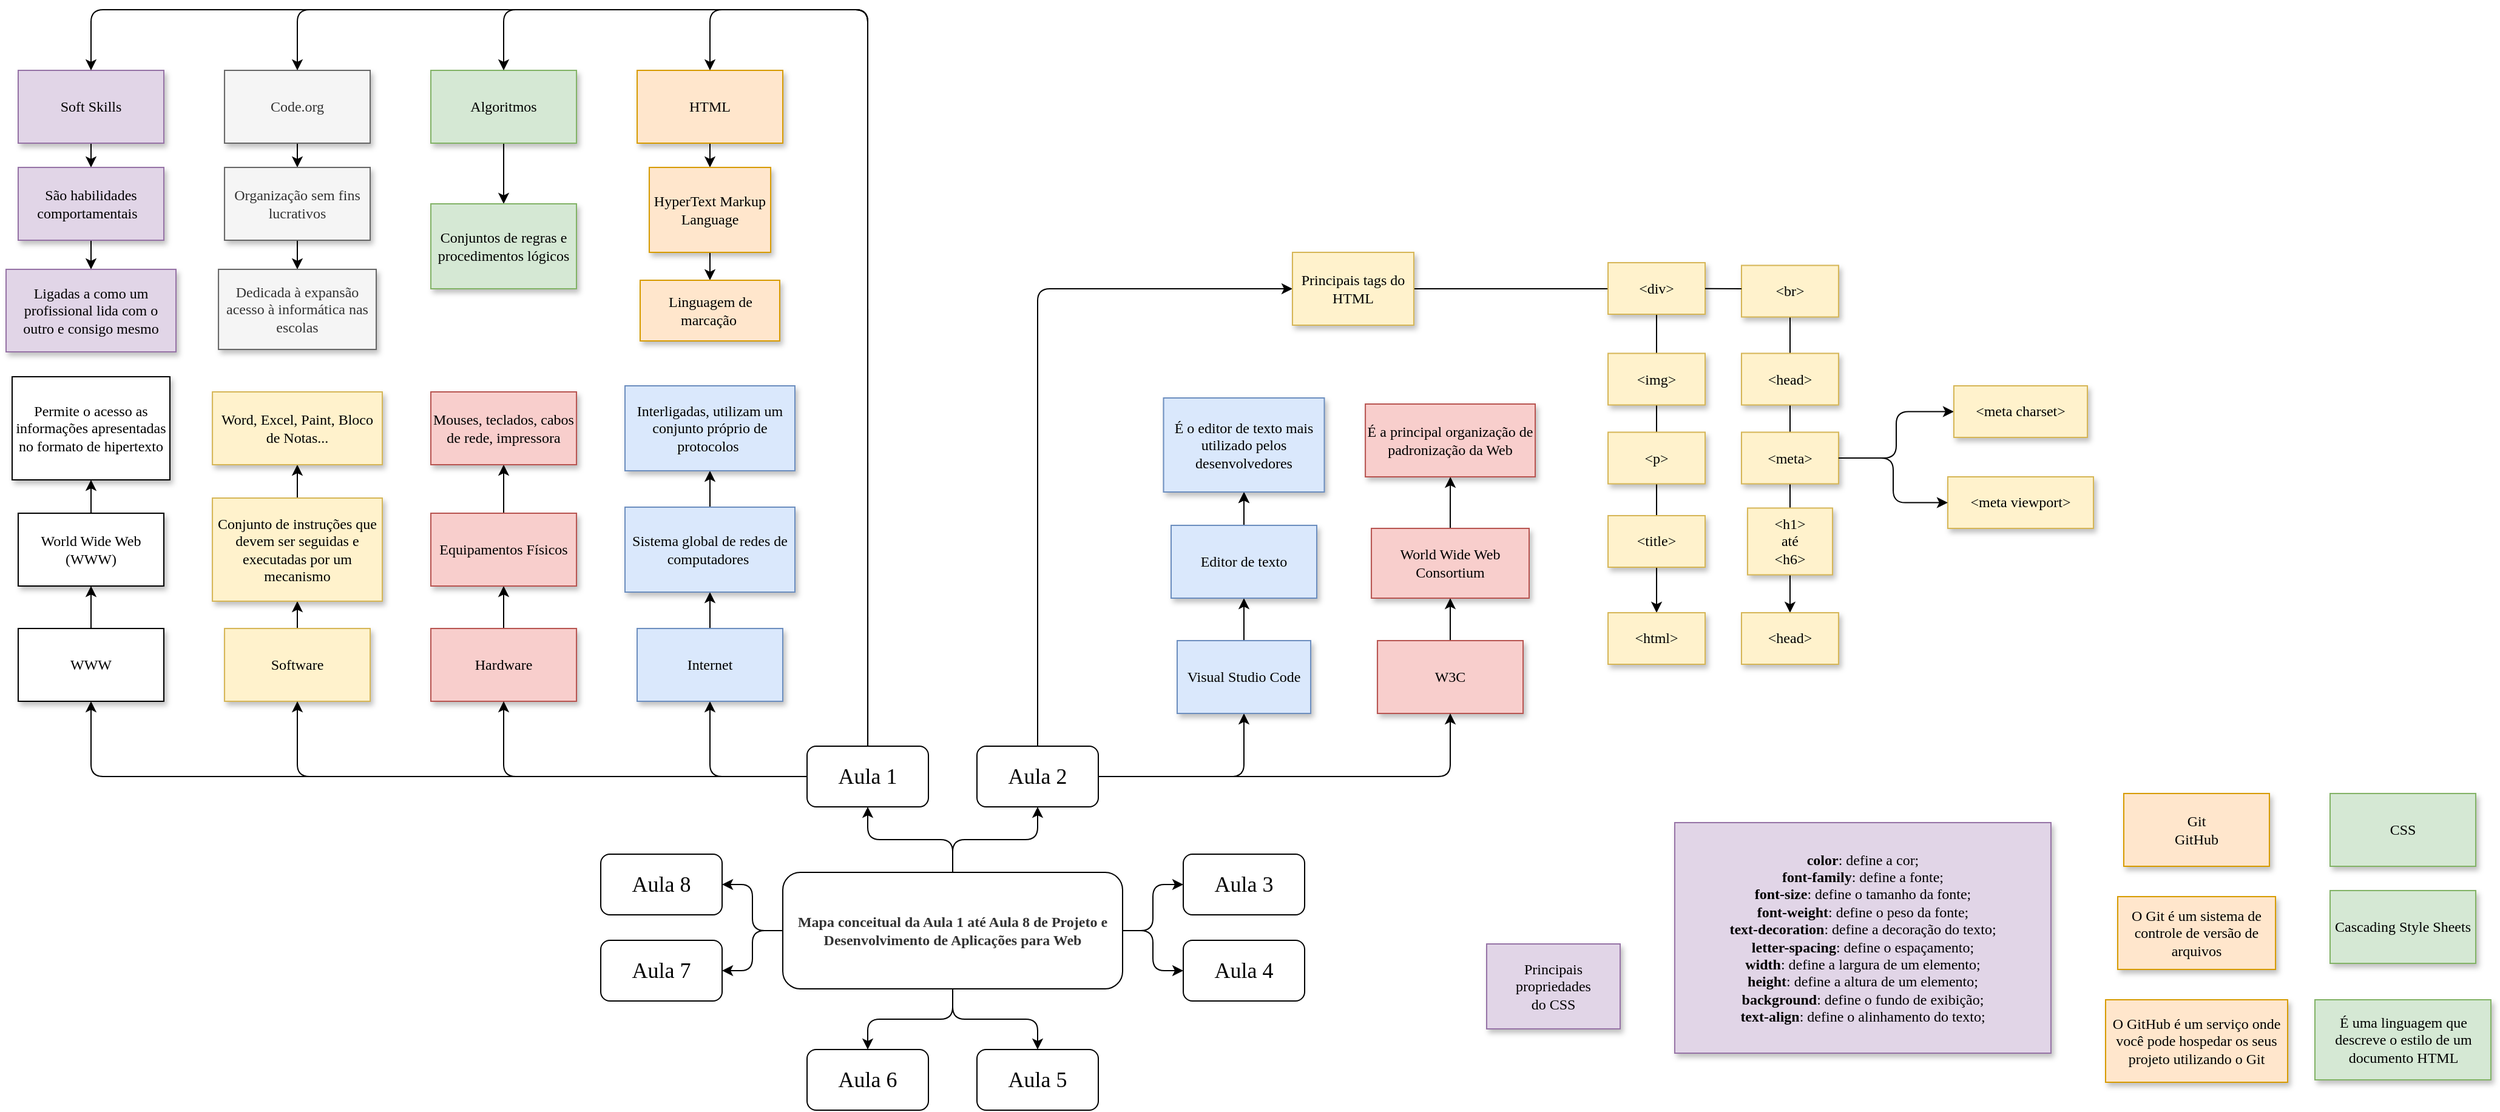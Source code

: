 <mxfile version="17.5.0" type="github">
  <diagram id="QyEJgXoEOEQSnqgT4BB6" name="Page-1">
    <mxGraphModel dx="1778" dy="921" grid="1" gridSize="10" guides="1" tooltips="1" connect="1" arrows="1" fold="1" page="1" pageScale="1" pageWidth="3300" pageHeight="2339" math="0" shadow="0">
      <root>
        <mxCell id="0" />
        <mxCell id="1" parent="0" />
        <mxCell id="_syeEbmytFuCdj93ZX4R-112" value="" style="edgeStyle=orthogonalEdgeStyle;rounded=1;orthogonalLoop=1;jettySize=auto;html=1;fontFamily=Verdana;fontSize=12;entryX=0.5;entryY=0;entryDx=0;entryDy=0;exitX=1;exitY=0.5;exitDx=0;exitDy=0;startArrow=none;" edge="1" parent="1" source="_syeEbmytFuCdj93ZX4R-101" target="_syeEbmytFuCdj93ZX4R-87">
          <mxGeometry relative="1" as="geometry">
            <mxPoint x="2169.98" y="730" as="sourcePoint" />
            <mxPoint x="2370.025" y="982" as="targetPoint" />
            <Array as="points">
              <mxPoint x="2470" y="722" />
            </Array>
          </mxGeometry>
        </mxCell>
        <mxCell id="gb70pEuvpdJBa86swqlE-16" value="" style="edgeStyle=orthogonalEdgeStyle;rounded=1;orthogonalLoop=1;jettySize=auto;html=1;fontFamily=Verdana;fontSize=12;" parent="1" source="gb70pEuvpdJBa86swqlE-2" target="gb70pEuvpdJBa86swqlE-9" edge="1">
          <mxGeometry relative="1" as="geometry" />
        </mxCell>
        <mxCell id="gb70pEuvpdJBa86swqlE-17" value="" style="edgeStyle=orthogonalEdgeStyle;rounded=1;orthogonalLoop=1;jettySize=auto;html=1;fontFamily=Verdana;fontSize=12;" parent="1" source="gb70pEuvpdJBa86swqlE-2" target="gb70pEuvpdJBa86swqlE-13" edge="1">
          <mxGeometry relative="1" as="geometry" />
        </mxCell>
        <mxCell id="gb70pEuvpdJBa86swqlE-18" value="" style="edgeStyle=orthogonalEdgeStyle;rounded=1;orthogonalLoop=1;jettySize=auto;html=1;fontFamily=Verdana;fontSize=12;" parent="1" source="gb70pEuvpdJBa86swqlE-2" target="gb70pEuvpdJBa86swqlE-11" edge="1">
          <mxGeometry relative="1" as="geometry" />
        </mxCell>
        <mxCell id="gb70pEuvpdJBa86swqlE-19" value="" style="edgeStyle=orthogonalEdgeStyle;rounded=1;orthogonalLoop=1;jettySize=auto;html=1;fontFamily=Verdana;fontSize=12;" parent="1" source="gb70pEuvpdJBa86swqlE-2" target="gb70pEuvpdJBa86swqlE-15" edge="1">
          <mxGeometry relative="1" as="geometry" />
        </mxCell>
        <mxCell id="gb70pEuvpdJBa86swqlE-2" value="&lt;span style=&quot;color: rgb(51 , 51 , 51)&quot;&gt;Mapa conceitual da Aula 1 até Aula 8 de Projeto e Desenvolvimento de Aplicações para Web&lt;/span&gt;" style="rounded=1;whiteSpace=wrap;html=1;fontStyle=1;fontFamily=Verdana;" parent="1" vertex="1">
          <mxGeometry x="1640.02" y="1201" width="280" height="96" as="geometry" />
        </mxCell>
        <mxCell id="gb70pEuvpdJBa86swqlE-26" value="" style="edgeStyle=orthogonalEdgeStyle;rounded=1;orthogonalLoop=1;jettySize=auto;html=1;fontFamily=Verdana;fontSize=12;" parent="1" source="gb70pEuvpdJBa86swqlE-6" target="gb70pEuvpdJBa86swqlE-25" edge="1">
          <mxGeometry relative="1" as="geometry" />
        </mxCell>
        <mxCell id="gb70pEuvpdJBa86swqlE-6" value="&lt;font style=&quot;font-size: 18px&quot;&gt;Aula 1&lt;/font&gt;" style="rounded=1;whiteSpace=wrap;html=1;fontFamily=Verdana;" parent="1" vertex="1">
          <mxGeometry x="1660.02" y="1097" width="100" height="50" as="geometry" />
        </mxCell>
        <mxCell id="_syeEbmytFuCdj93ZX4R-76" value="" style="edgeStyle=orthogonalEdgeStyle;rounded=1;orthogonalLoop=1;jettySize=auto;html=1;fontFamily=Verdana;fontSize=12;entryX=0.5;entryY=1;entryDx=0;entryDy=0;" edge="1" parent="1" source="gb70pEuvpdJBa86swqlE-9" target="_syeEbmytFuCdj93ZX4R-41">
          <mxGeometry relative="1" as="geometry">
            <mxPoint x="1980.02" y="1122" as="targetPoint" />
          </mxGeometry>
        </mxCell>
        <mxCell id="_syeEbmytFuCdj93ZX4R-115" style="edgeStyle=orthogonalEdgeStyle;rounded=1;orthogonalLoop=1;jettySize=auto;html=1;entryX=0;entryY=0.5;entryDx=0;entryDy=0;fontFamily=Verdana;fontSize=12;" edge="1" parent="1" source="gb70pEuvpdJBa86swqlE-9" target="_syeEbmytFuCdj93ZX4R-35">
          <mxGeometry relative="1" as="geometry">
            <Array as="points">
              <mxPoint x="1850" y="720" />
            </Array>
          </mxGeometry>
        </mxCell>
        <mxCell id="gb70pEuvpdJBa86swqlE-9" value="&lt;font style=&quot;font-size: 18px&quot;&gt;Aula 2&lt;br&gt;&lt;/font&gt;" style="rounded=1;whiteSpace=wrap;html=1;fontFamily=Verdana;" parent="1" vertex="1">
          <mxGeometry x="1800.02" y="1097" width="100" height="50" as="geometry" />
        </mxCell>
        <mxCell id="gb70pEuvpdJBa86swqlE-10" value="&lt;font style=&quot;font-size: 18px&quot;&gt;Aula 6&lt;/font&gt;" style="rounded=1;whiteSpace=wrap;html=1;fontFamily=Verdana;" parent="1" vertex="1">
          <mxGeometry x="1660.02" y="1347" width="100" height="50" as="geometry" />
        </mxCell>
        <mxCell id="gb70pEuvpdJBa86swqlE-11" value="&lt;font style=&quot;font-size: 18px&quot;&gt;Aula 5&lt;br&gt;&lt;/font&gt;" style="rounded=1;whiteSpace=wrap;html=1;fontFamily=Verdana;" parent="1" vertex="1">
          <mxGeometry x="1800.02" y="1347" width="100" height="50" as="geometry" />
        </mxCell>
        <mxCell id="gb70pEuvpdJBa86swqlE-12" value="&lt;font style=&quot;font-size: 18px&quot;&gt;Aula 3&lt;/font&gt;" style="rounded=1;whiteSpace=wrap;html=1;fontFamily=Verdana;" parent="1" vertex="1">
          <mxGeometry x="1970.02" y="1186" width="100" height="50" as="geometry" />
        </mxCell>
        <mxCell id="gb70pEuvpdJBa86swqlE-13" value="&lt;font style=&quot;font-size: 18px&quot;&gt;Aula 4&lt;br&gt;&lt;/font&gt;" style="rounded=1;whiteSpace=wrap;html=1;fontFamily=Verdana;" parent="1" vertex="1">
          <mxGeometry x="1970.02" y="1257" width="100" height="50" as="geometry" />
        </mxCell>
        <mxCell id="gb70pEuvpdJBa86swqlE-14" value="&lt;font style=&quot;font-size: 18px&quot;&gt;Aula 8&lt;/font&gt;" style="rounded=1;whiteSpace=wrap;html=1;fontFamily=Verdana;" parent="1" vertex="1">
          <mxGeometry x="1490.02" y="1186" width="100" height="50" as="geometry" />
        </mxCell>
        <mxCell id="gb70pEuvpdJBa86swqlE-15" value="&lt;font style=&quot;font-size: 18px&quot;&gt;Aula 7&lt;/font&gt;" style="rounded=1;whiteSpace=wrap;html=1;fontFamily=Verdana;" parent="1" vertex="1">
          <mxGeometry x="1490.02" y="1257" width="100" height="50" as="geometry" />
        </mxCell>
        <mxCell id="gb70pEuvpdJBa86swqlE-20" value="" style="edgeStyle=orthogonalEdgeStyle;rounded=1;orthogonalLoop=1;jettySize=auto;html=1;fontFamily=Verdana;fontSize=12;entryX=1;entryY=0.5;entryDx=0;entryDy=0;exitX=0;exitY=0.5;exitDx=0;exitDy=0;" parent="1" source="gb70pEuvpdJBa86swqlE-2" target="gb70pEuvpdJBa86swqlE-14" edge="1">
          <mxGeometry relative="1" as="geometry">
            <mxPoint x="1650.02" y="1259.043" as="sourcePoint" />
            <mxPoint x="1600.02" y="1292" as="targetPoint" />
          </mxGeometry>
        </mxCell>
        <mxCell id="gb70pEuvpdJBa86swqlE-21" value="" style="edgeStyle=orthogonalEdgeStyle;rounded=1;orthogonalLoop=1;jettySize=auto;html=1;fontFamily=Verdana;fontSize=12;entryX=0.5;entryY=1;entryDx=0;entryDy=0;exitX=0.5;exitY=0;exitDx=0;exitDy=0;" parent="1" source="gb70pEuvpdJBa86swqlE-2" target="gb70pEuvpdJBa86swqlE-6" edge="1">
          <mxGeometry relative="1" as="geometry">
            <mxPoint x="1790.02" y="1211" as="sourcePoint" />
            <mxPoint x="1860.02" y="1157" as="targetPoint" />
          </mxGeometry>
        </mxCell>
        <mxCell id="gb70pEuvpdJBa86swqlE-22" value="" style="edgeStyle=orthogonalEdgeStyle;rounded=1;orthogonalLoop=1;jettySize=auto;html=1;fontFamily=Verdana;fontSize=12;entryX=0;entryY=0.5;entryDx=0;entryDy=0;exitX=1;exitY=0.5;exitDx=0;exitDy=0;" parent="1" source="gb70pEuvpdJBa86swqlE-2" target="gb70pEuvpdJBa86swqlE-12" edge="1">
          <mxGeometry relative="1" as="geometry">
            <mxPoint x="1930.02" y="1259" as="sourcePoint" />
            <mxPoint x="1980.02" y="1292.03" as="targetPoint" />
          </mxGeometry>
        </mxCell>
        <mxCell id="gb70pEuvpdJBa86swqlE-23" value="" style="edgeStyle=orthogonalEdgeStyle;rounded=1;orthogonalLoop=1;jettySize=auto;html=1;fontFamily=Verdana;fontSize=12;entryX=0.5;entryY=0;entryDx=0;entryDy=0;exitX=0.5;exitY=1;exitDx=0;exitDy=0;" parent="1" source="gb70pEuvpdJBa86swqlE-2" target="gb70pEuvpdJBa86swqlE-10" edge="1">
          <mxGeometry relative="1" as="geometry">
            <mxPoint x="1790.02" y="1307.0" as="sourcePoint" />
            <mxPoint x="1860.02" y="1357" as="targetPoint" />
          </mxGeometry>
        </mxCell>
        <mxCell id="gb70pEuvpdJBa86swqlE-30" value="" style="edgeStyle=orthogonalEdgeStyle;rounded=1;orthogonalLoop=1;jettySize=auto;html=1;fontFamily=Verdana;fontSize=12;" parent="1" source="gb70pEuvpdJBa86swqlE-25" target="gb70pEuvpdJBa86swqlE-29" edge="1">
          <mxGeometry relative="1" as="geometry" />
        </mxCell>
        <mxCell id="gb70pEuvpdJBa86swqlE-25" value="Internet" style="whiteSpace=wrap;html=1;fontFamily=Verdana;rounded=0;fillColor=#dae8fc;strokeColor=#6c8ebf;glass=0;sketch=0;shadow=1;" parent="1" vertex="1">
          <mxGeometry x="1520" y="1000" width="120" height="60" as="geometry" />
        </mxCell>
        <mxCell id="gb70pEuvpdJBa86swqlE-33" value="" style="edgeStyle=orthogonalEdgeStyle;rounded=1;orthogonalLoop=1;jettySize=auto;html=1;fontFamily=Verdana;fontSize=12;" parent="1" source="gb70pEuvpdJBa86swqlE-29" target="gb70pEuvpdJBa86swqlE-32" edge="1">
          <mxGeometry relative="1" as="geometry" />
        </mxCell>
        <mxCell id="gb70pEuvpdJBa86swqlE-29" value="Sistema global de redes de computadores&amp;nbsp;" style="whiteSpace=wrap;html=1;fontFamily=Verdana;rounded=0;fillColor=#dae8fc;strokeColor=#6c8ebf;glass=0;sketch=0;shadow=1;" parent="1" vertex="1">
          <mxGeometry x="1510" y="900" width="140" height="70" as="geometry" />
        </mxCell>
        <mxCell id="gb70pEuvpdJBa86swqlE-32" value="Interligadas, utilizam um conjunto próprio de protocolos&amp;nbsp;" style="whiteSpace=wrap;html=1;fontFamily=Verdana;rounded=0;fillColor=#dae8fc;strokeColor=#6c8ebf;glass=0;sketch=0;shadow=1;" parent="1" vertex="1">
          <mxGeometry x="1510" y="800" width="140" height="70" as="geometry" />
        </mxCell>
        <mxCell id="_syeEbmytFuCdj93ZX4R-2" value="" style="edgeStyle=orthogonalEdgeStyle;rounded=1;orthogonalLoop=1;jettySize=auto;html=1;fontFamily=Verdana;fontSize=12;" edge="1" parent="1" source="gb70pEuvpdJBa86swqlE-35" target="_syeEbmytFuCdj93ZX4R-1">
          <mxGeometry relative="1" as="geometry" />
        </mxCell>
        <mxCell id="gb70pEuvpdJBa86swqlE-35" value="Hardware" style="whiteSpace=wrap;html=1;fontFamily=Verdana;rounded=0;fillColor=#f8cecc;strokeColor=#b85450;glass=0;sketch=0;shadow=1;" parent="1" vertex="1">
          <mxGeometry x="1350.02" y="1000" width="120" height="60" as="geometry" />
        </mxCell>
        <mxCell id="gb70pEuvpdJBa86swqlE-40" value="" style="edgeStyle=orthogonalEdgeStyle;rounded=1;orthogonalLoop=1;jettySize=auto;html=1;fontFamily=Verdana;fontSize=12;exitX=0;exitY=0.5;exitDx=0;exitDy=0;entryX=0.5;entryY=1;entryDx=0;entryDy=0;" parent="1" source="gb70pEuvpdJBa86swqlE-6" target="gb70pEuvpdJBa86swqlE-35" edge="1">
          <mxGeometry relative="1" as="geometry">
            <mxPoint x="1670.02" y="1132" as="sourcePoint" />
            <mxPoint x="1589.977" y="1042" as="targetPoint" />
          </mxGeometry>
        </mxCell>
        <mxCell id="_syeEbmytFuCdj93ZX4R-6" value="" style="edgeStyle=orthogonalEdgeStyle;rounded=1;orthogonalLoop=1;jettySize=auto;html=1;fontFamily=Verdana;fontSize=12;" edge="1" parent="1" source="gb70pEuvpdJBa86swqlE-42" target="_syeEbmytFuCdj93ZX4R-5">
          <mxGeometry relative="1" as="geometry" />
        </mxCell>
        <mxCell id="gb70pEuvpdJBa86swqlE-42" value="Software" style="whiteSpace=wrap;html=1;fontFamily=Verdana;rounded=0;fillColor=#fff2cc;strokeColor=#d6b656;glass=0;sketch=0;shadow=1;" parent="1" vertex="1">
          <mxGeometry x="1180.02" y="1000" width="120" height="60" as="geometry" />
        </mxCell>
        <mxCell id="gb70pEuvpdJBa86swqlE-46" value="" style="edgeStyle=orthogonalEdgeStyle;rounded=1;orthogonalLoop=1;jettySize=auto;html=1;fontFamily=Verdana;fontSize=12;exitX=0;exitY=0.5;exitDx=0;exitDy=0;entryX=0.5;entryY=1;entryDx=0;entryDy=0;" parent="1" source="gb70pEuvpdJBa86swqlE-6" target="gb70pEuvpdJBa86swqlE-42" edge="1">
          <mxGeometry relative="1" as="geometry">
            <mxPoint x="1670.02" y="1132" as="sourcePoint" />
            <mxPoint x="1420.02" y="1042" as="targetPoint" />
            <Array as="points">
              <mxPoint x="1240.02" y="1122" />
            </Array>
          </mxGeometry>
        </mxCell>
        <mxCell id="_syeEbmytFuCdj93ZX4R-10" value="" style="edgeStyle=orthogonalEdgeStyle;rounded=1;orthogonalLoop=1;jettySize=auto;html=1;fontFamily=Verdana;fontSize=12;" edge="1" parent="1" source="gb70pEuvpdJBa86swqlE-48" target="_syeEbmytFuCdj93ZX4R-9">
          <mxGeometry relative="1" as="geometry" />
        </mxCell>
        <mxCell id="gb70pEuvpdJBa86swqlE-48" value="WWW" style="whiteSpace=wrap;html=1;fontFamily=Verdana;rounded=0;glass=0;sketch=0;shadow=1;" parent="1" vertex="1">
          <mxGeometry x="1010" y="1000" width="120" height="60" as="geometry" />
        </mxCell>
        <mxCell id="gb70pEuvpdJBa86swqlE-52" value="" style="edgeStyle=orthogonalEdgeStyle;rounded=1;orthogonalLoop=1;jettySize=auto;html=1;fontFamily=Verdana;fontSize=12;exitX=0;exitY=0.5;exitDx=0;exitDy=0;entryX=0.5;entryY=1;entryDx=0;entryDy=0;" parent="1" edge="1" target="gb70pEuvpdJBa86swqlE-48">
          <mxGeometry relative="1" as="geometry">
            <mxPoint x="1480.02" y="1122" as="sourcePoint" />
            <mxPoint x="1060" y="1060" as="targetPoint" />
            <Array as="points">
              <mxPoint x="1070" y="1122" />
            </Array>
          </mxGeometry>
        </mxCell>
        <mxCell id="_syeEbmytFuCdj93ZX4R-21" value="" style="edgeStyle=orthogonalEdgeStyle;rounded=1;orthogonalLoop=1;jettySize=auto;html=1;fontFamily=Verdana;fontSize=12;" edge="1" parent="1" source="gb70pEuvpdJBa86swqlE-53" target="_syeEbmytFuCdj93ZX4R-20">
          <mxGeometry relative="1" as="geometry" />
        </mxCell>
        <mxCell id="gb70pEuvpdJBa86swqlE-53" value="HTML" style="whiteSpace=wrap;html=1;fontFamily=Verdana;rounded=0;fillColor=#ffe6cc;strokeColor=#d79b00;glass=0;sketch=0;shadow=1;" parent="1" vertex="1">
          <mxGeometry x="1520.02" y="540" width="120" height="60" as="geometry" />
        </mxCell>
        <mxCell id="_syeEbmytFuCdj93ZX4R-19" value="" style="edgeStyle=orthogonalEdgeStyle;rounded=1;orthogonalLoop=1;jettySize=auto;html=1;fontFamily=Verdana;fontSize=12;" edge="1" parent="1" source="gb70pEuvpdJBa86swqlE-54" target="_syeEbmytFuCdj93ZX4R-18">
          <mxGeometry relative="1" as="geometry" />
        </mxCell>
        <mxCell id="gb70pEuvpdJBa86swqlE-54" value="Algoritmos" style="whiteSpace=wrap;html=1;fontFamily=Verdana;rounded=0;fillColor=#d5e8d4;strokeColor=#82b366;glass=0;sketch=0;shadow=1;" parent="1" vertex="1">
          <mxGeometry x="1350.02" y="540" width="120" height="60" as="geometry" />
        </mxCell>
        <mxCell id="gb70pEuvpdJBa86swqlE-56" value="" style="edgeStyle=orthogonalEdgeStyle;rounded=1;orthogonalLoop=1;jettySize=auto;html=1;fontFamily=Verdana;fontSize=12;entryX=0.5;entryY=0;entryDx=0;entryDy=0;exitX=0.5;exitY=0;exitDx=0;exitDy=0;" parent="1" source="gb70pEuvpdJBa86swqlE-6" target="gb70pEuvpdJBa86swqlE-53" edge="1">
          <mxGeometry relative="1" as="geometry">
            <mxPoint x="1713.02" y="1090" as="sourcePoint" />
            <mxPoint x="1590.02" y="1042" as="targetPoint" />
            <Array as="points">
              <mxPoint x="1710" y="490" />
              <mxPoint x="1580" y="490" />
            </Array>
          </mxGeometry>
        </mxCell>
        <mxCell id="gb70pEuvpdJBa86swqlE-1805" value="" style="edgeStyle=orthogonalEdgeStyle;rounded=1;orthogonalLoop=1;jettySize=auto;html=1;fontFamily=Verdana;fontSize=12;entryX=0.5;entryY=0;entryDx=0;entryDy=0;exitX=0.5;exitY=0;exitDx=0;exitDy=0;" parent="1" source="gb70pEuvpdJBa86swqlE-6" target="gb70pEuvpdJBa86swqlE-54" edge="1">
          <mxGeometry relative="1" as="geometry">
            <mxPoint x="1720.02" y="1107" as="sourcePoint" />
            <mxPoint x="1590.02" y="550" as="targetPoint" />
            <Array as="points">
              <mxPoint x="1710" y="490" />
              <mxPoint x="1410" y="490" />
            </Array>
          </mxGeometry>
        </mxCell>
        <mxCell id="_syeEbmytFuCdj93ZX4R-14" value="" style="edgeStyle=orthogonalEdgeStyle;rounded=1;orthogonalLoop=1;jettySize=auto;html=1;fontFamily=Verdana;fontSize=12;" edge="1" parent="1" source="gb70pEuvpdJBa86swqlE-1811" target="_syeEbmytFuCdj93ZX4R-13">
          <mxGeometry relative="1" as="geometry" />
        </mxCell>
        <mxCell id="gb70pEuvpdJBa86swqlE-1811" value="Code.org" style="whiteSpace=wrap;html=1;fontFamily=Verdana;rounded=0;fillColor=#f5f5f5;fontColor=#333333;strokeColor=#666666;glass=0;sketch=0;shadow=1;" parent="1" vertex="1">
          <mxGeometry x="1180.02" y="540" width="120" height="60" as="geometry" />
        </mxCell>
        <mxCell id="gb70pEuvpdJBa86swqlE-1818" value="" style="edgeStyle=orthogonalEdgeStyle;rounded=1;orthogonalLoop=1;jettySize=auto;html=1;fontFamily=Verdana;fontSize=12;" parent="1" source="gb70pEuvpdJBa86swqlE-1812" target="gb70pEuvpdJBa86swqlE-1817" edge="1">
          <mxGeometry relative="1" as="geometry" />
        </mxCell>
        <mxCell id="gb70pEuvpdJBa86swqlE-1812" value="Soft Skills" style="whiteSpace=wrap;html=1;fontFamily=Verdana;rounded=0;fillColor=#e1d5e7;strokeColor=#9673a6;glass=0;sketch=0;shadow=1;" parent="1" vertex="1">
          <mxGeometry x="1010" y="540" width="120" height="60" as="geometry" />
        </mxCell>
        <mxCell id="gb70pEuvpdJBa86swqlE-1815" value="" style="edgeStyle=orthogonalEdgeStyle;rounded=1;orthogonalLoop=1;jettySize=auto;html=1;fontFamily=Verdana;fontSize=12;entryX=0.5;entryY=0;entryDx=0;entryDy=0;exitX=0.5;exitY=0;exitDx=0;exitDy=0;" parent="1" source="gb70pEuvpdJBa86swqlE-6" target="gb70pEuvpdJBa86swqlE-1811" edge="1">
          <mxGeometry relative="1" as="geometry">
            <mxPoint x="1710" y="1100" as="sourcePoint" />
            <mxPoint x="1420.02" y="550" as="targetPoint" />
            <Array as="points">
              <mxPoint x="1710" y="490" />
              <mxPoint x="1240" y="490" />
            </Array>
          </mxGeometry>
        </mxCell>
        <mxCell id="gb70pEuvpdJBa86swqlE-1816" value="" style="edgeStyle=orthogonalEdgeStyle;rounded=1;orthogonalLoop=1;jettySize=auto;html=1;fontFamily=Verdana;fontSize=12;entryX=0.5;entryY=0;entryDx=0;entryDy=0;exitX=0.5;exitY=0;exitDx=0;exitDy=0;" parent="1" source="gb70pEuvpdJBa86swqlE-6" edge="1" target="gb70pEuvpdJBa86swqlE-1812">
          <mxGeometry relative="1" as="geometry">
            <mxPoint x="1540.02" y="1097" as="sourcePoint" />
            <mxPoint x="1060" y="540" as="targetPoint" />
            <Array as="points">
              <mxPoint x="1710" y="490" />
              <mxPoint x="1070" y="490" />
            </Array>
          </mxGeometry>
        </mxCell>
        <mxCell id="gb70pEuvpdJBa86swqlE-1820" value="" style="edgeStyle=orthogonalEdgeStyle;rounded=1;orthogonalLoop=1;jettySize=auto;html=1;fontFamily=Verdana;fontSize=12;" parent="1" source="gb70pEuvpdJBa86swqlE-1817" target="gb70pEuvpdJBa86swqlE-1819" edge="1">
          <mxGeometry relative="1" as="geometry" />
        </mxCell>
        <mxCell id="gb70pEuvpdJBa86swqlE-1817" value="São habilidades comportamentais&amp;nbsp;&amp;nbsp;" style="whiteSpace=wrap;html=1;fontFamily=Verdana;rounded=0;fillColor=#e1d5e7;strokeColor=#9673a6;glass=0;sketch=0;shadow=1;" parent="1" vertex="1">
          <mxGeometry x="1010" y="620" width="120" height="60" as="geometry" />
        </mxCell>
        <mxCell id="gb70pEuvpdJBa86swqlE-1819" value="Ligadas a como um profissional lida com o outro e consigo mesmo" style="whiteSpace=wrap;html=1;fontFamily=Verdana;rounded=0;fillColor=#e1d5e7;strokeColor=#9673a6;glass=0;sketch=0;shadow=1;" parent="1" vertex="1">
          <mxGeometry x="1000" y="704" width="140" height="68" as="geometry" />
        </mxCell>
        <mxCell id="_syeEbmytFuCdj93ZX4R-4" value="" style="edgeStyle=orthogonalEdgeStyle;rounded=1;orthogonalLoop=1;jettySize=auto;html=1;fontFamily=Verdana;fontSize=12;" edge="1" parent="1" source="_syeEbmytFuCdj93ZX4R-1" target="_syeEbmytFuCdj93ZX4R-3">
          <mxGeometry relative="1" as="geometry" />
        </mxCell>
        <mxCell id="_syeEbmytFuCdj93ZX4R-1" value="Equipamentos Físicos" style="whiteSpace=wrap;html=1;fontFamily=Verdana;rounded=0;fillColor=#f8cecc;strokeColor=#b85450;glass=0;sketch=0;shadow=1;" vertex="1" parent="1">
          <mxGeometry x="1350.02" y="905" width="120" height="60" as="geometry" />
        </mxCell>
        <mxCell id="_syeEbmytFuCdj93ZX4R-3" value="Mouses, teclados, cabos de rede, impressora" style="whiteSpace=wrap;html=1;fontFamily=Verdana;rounded=0;fillColor=#f8cecc;strokeColor=#b85450;glass=0;sketch=0;shadow=1;" vertex="1" parent="1">
          <mxGeometry x="1350.02" y="805" width="120" height="60" as="geometry" />
        </mxCell>
        <mxCell id="_syeEbmytFuCdj93ZX4R-8" value="" style="edgeStyle=orthogonalEdgeStyle;rounded=1;orthogonalLoop=1;jettySize=auto;html=1;fontFamily=Verdana;fontSize=12;" edge="1" parent="1" source="_syeEbmytFuCdj93ZX4R-5" target="_syeEbmytFuCdj93ZX4R-7">
          <mxGeometry relative="1" as="geometry" />
        </mxCell>
        <mxCell id="_syeEbmytFuCdj93ZX4R-5" value="Conjunto de instruções que devem ser seguidas e executadas por um mecanismo" style="whiteSpace=wrap;html=1;fontFamily=Verdana;rounded=0;fillColor=#fff2cc;strokeColor=#d6b656;glass=0;sketch=0;shadow=1;" vertex="1" parent="1">
          <mxGeometry x="1170.03" y="892.5" width="139.98" height="85" as="geometry" />
        </mxCell>
        <mxCell id="_syeEbmytFuCdj93ZX4R-7" value="Word, Excel, Paint, Bloco de Notas..." style="whiteSpace=wrap;html=1;fontFamily=Verdana;rounded=0;fillColor=#fff2cc;strokeColor=#d6b656;glass=0;sketch=0;shadow=1;" vertex="1" parent="1">
          <mxGeometry x="1170.05" y="805" width="139.96" height="60" as="geometry" />
        </mxCell>
        <mxCell id="_syeEbmytFuCdj93ZX4R-12" value="" style="edgeStyle=orthogonalEdgeStyle;rounded=1;orthogonalLoop=1;jettySize=auto;html=1;fontFamily=Verdana;fontSize=12;" edge="1" parent="1" source="_syeEbmytFuCdj93ZX4R-9" target="_syeEbmytFuCdj93ZX4R-11">
          <mxGeometry relative="1" as="geometry" />
        </mxCell>
        <mxCell id="_syeEbmytFuCdj93ZX4R-9" value="World Wide Web (WWW)" style="whiteSpace=wrap;html=1;fontFamily=Verdana;rounded=0;glass=0;sketch=0;shadow=1;" vertex="1" parent="1">
          <mxGeometry x="1010" y="905" width="120" height="60" as="geometry" />
        </mxCell>
        <mxCell id="_syeEbmytFuCdj93ZX4R-11" value="Permite o acesso as informações apresentadas no formato de hipertexto" style="whiteSpace=wrap;html=1;fontFamily=Verdana;rounded=0;glass=0;sketch=0;shadow=1;" vertex="1" parent="1">
          <mxGeometry x="1005" y="792.5" width="130" height="85" as="geometry" />
        </mxCell>
        <mxCell id="_syeEbmytFuCdj93ZX4R-17" value="" style="edgeStyle=orthogonalEdgeStyle;rounded=1;orthogonalLoop=1;jettySize=auto;html=1;fontFamily=Verdana;fontSize=12;" edge="1" parent="1" source="_syeEbmytFuCdj93ZX4R-13" target="_syeEbmytFuCdj93ZX4R-16">
          <mxGeometry relative="1" as="geometry" />
        </mxCell>
        <mxCell id="_syeEbmytFuCdj93ZX4R-13" value="Organização sem fins lucrativos" style="whiteSpace=wrap;html=1;fontFamily=Verdana;rounded=0;fillColor=#f5f5f5;fontColor=#333333;strokeColor=#666666;glass=0;sketch=0;shadow=1;" vertex="1" parent="1">
          <mxGeometry x="1180.02" y="620" width="120" height="60" as="geometry" />
        </mxCell>
        <mxCell id="_syeEbmytFuCdj93ZX4R-16" value="Dedicada à expansão acesso à informática nas escolas" style="whiteSpace=wrap;html=1;fontFamily=Verdana;rounded=0;fillColor=#f5f5f5;fontColor=#333333;strokeColor=#666666;glass=0;sketch=0;shadow=1;" vertex="1" parent="1">
          <mxGeometry x="1175.03" y="704" width="129.98" height="66" as="geometry" />
        </mxCell>
        <mxCell id="_syeEbmytFuCdj93ZX4R-18" value="Conjuntos de regras e procedimentos lógicos" style="whiteSpace=wrap;html=1;fontFamily=Verdana;rounded=0;fillColor=#d5e8d4;strokeColor=#82b366;glass=0;sketch=0;shadow=1;" vertex="1" parent="1">
          <mxGeometry x="1350.02" y="650" width="119.98" height="70" as="geometry" />
        </mxCell>
        <mxCell id="_syeEbmytFuCdj93ZX4R-27" value="" style="edgeStyle=orthogonalEdgeStyle;rounded=1;orthogonalLoop=1;jettySize=auto;html=1;fontFamily=Verdana;fontSize=12;" edge="1" parent="1" source="_syeEbmytFuCdj93ZX4R-20" target="_syeEbmytFuCdj93ZX4R-26">
          <mxGeometry relative="1" as="geometry" />
        </mxCell>
        <mxCell id="_syeEbmytFuCdj93ZX4R-20" value="HyperText Markup Language" style="whiteSpace=wrap;html=1;fontFamily=Verdana;rounded=0;fillColor=#ffe6cc;strokeColor=#d79b00;glass=0;sketch=0;shadow=1;" vertex="1" parent="1">
          <mxGeometry x="1530.02" y="620" width="100" height="70" as="geometry" />
        </mxCell>
        <mxCell id="_syeEbmytFuCdj93ZX4R-26" value="Linguagem de marcação&amp;nbsp;" style="whiteSpace=wrap;html=1;fontFamily=Verdana;rounded=0;fillColor=#ffe6cc;strokeColor=#d79b00;glass=0;sketch=0;shadow=1;" vertex="1" parent="1">
          <mxGeometry x="1522.5" y="713" width="114.99" height="50" as="geometry" />
        </mxCell>
        <mxCell id="_syeEbmytFuCdj93ZX4R-102" value="" style="edgeStyle=orthogonalEdgeStyle;rounded=1;orthogonalLoop=1;jettySize=auto;html=1;fontFamily=Verdana;fontSize=12;entryX=0.5;entryY=0;entryDx=0;entryDy=0;" edge="1" parent="1" source="_syeEbmytFuCdj93ZX4R-35" target="_syeEbmytFuCdj93ZX4R-86">
          <mxGeometry relative="1" as="geometry" />
        </mxCell>
        <mxCell id="_syeEbmytFuCdj93ZX4R-35" value="Principais tags do HTML" style="whiteSpace=wrap;html=1;fontFamily=Verdana;rounded=0;fillColor=#fff2cc;strokeColor=#d6b656;glass=0;sketch=0;shadow=1;" vertex="1" parent="1">
          <mxGeometry x="2060" y="690" width="99.98" height="60" as="geometry" />
        </mxCell>
        <mxCell id="_syeEbmytFuCdj93ZX4R-37" value="" style="edgeStyle=orthogonalEdgeStyle;rounded=1;orthogonalLoop=1;jettySize=auto;html=1;fontFamily=Verdana;fontSize=12;" edge="1" parent="1" source="_syeEbmytFuCdj93ZX4R-38" target="_syeEbmytFuCdj93ZX4R-62">
          <mxGeometry relative="1" as="geometry" />
        </mxCell>
        <mxCell id="_syeEbmytFuCdj93ZX4R-38" value="W3C" style="whiteSpace=wrap;html=1;fontFamily=Verdana;rounded=0;fillColor=#f8cecc;strokeColor=#b85450;glass=0;sketch=0;shadow=1;" vertex="1" parent="1">
          <mxGeometry x="2130.02" y="1010" width="120" height="60" as="geometry" />
        </mxCell>
        <mxCell id="_syeEbmytFuCdj93ZX4R-40" value="" style="edgeStyle=orthogonalEdgeStyle;rounded=1;orthogonalLoop=1;jettySize=auto;html=1;fontFamily=Verdana;fontSize=12;" edge="1" parent="1" source="_syeEbmytFuCdj93ZX4R-41" target="_syeEbmytFuCdj93ZX4R-65">
          <mxGeometry relative="1" as="geometry" />
        </mxCell>
        <mxCell id="_syeEbmytFuCdj93ZX4R-41" value="Visual Studio Code" style="whiteSpace=wrap;html=1;fontFamily=Verdana;rounded=0;glass=0;sketch=0;shadow=1;fillColor=#dae8fc;strokeColor=#6c8ebf;" vertex="1" parent="1">
          <mxGeometry x="1965" y="1010" width="110" height="60" as="geometry" />
        </mxCell>
        <mxCell id="_syeEbmytFuCdj93ZX4R-61" value="" style="edgeStyle=orthogonalEdgeStyle;rounded=1;orthogonalLoop=1;jettySize=auto;html=1;fontFamily=Verdana;fontSize=12;" edge="1" parent="1" source="_syeEbmytFuCdj93ZX4R-62" target="_syeEbmytFuCdj93ZX4R-63">
          <mxGeometry relative="1" as="geometry" />
        </mxCell>
        <mxCell id="_syeEbmytFuCdj93ZX4R-62" value="World Wide Web Consortium" style="whiteSpace=wrap;html=1;fontFamily=Verdana;rounded=0;fillColor=#f8cecc;strokeColor=#b85450;glass=0;sketch=0;shadow=1;" vertex="1" parent="1">
          <mxGeometry x="2125.03" y="917.5" width="129.97" height="57.5" as="geometry" />
        </mxCell>
        <mxCell id="_syeEbmytFuCdj93ZX4R-63" value="É a principal organização de padronização da Web" style="whiteSpace=wrap;html=1;fontFamily=Verdana;rounded=0;fillColor=#f8cecc;strokeColor=#b85450;glass=0;sketch=0;shadow=1;" vertex="1" parent="1">
          <mxGeometry x="2120.05" y="815" width="139.96" height="60" as="geometry" />
        </mxCell>
        <mxCell id="_syeEbmytFuCdj93ZX4R-64" value="" style="edgeStyle=orthogonalEdgeStyle;rounded=1;orthogonalLoop=1;jettySize=auto;html=1;fontFamily=Verdana;fontSize=12;" edge="1" parent="1" source="_syeEbmytFuCdj93ZX4R-65" target="_syeEbmytFuCdj93ZX4R-66">
          <mxGeometry relative="1" as="geometry" />
        </mxCell>
        <mxCell id="_syeEbmytFuCdj93ZX4R-116" style="edgeStyle=orthogonalEdgeStyle;rounded=1;orthogonalLoop=1;jettySize=auto;html=1;fontFamily=Verdana;fontSize=12;" edge="1" parent="1" source="_syeEbmytFuCdj93ZX4R-65" target="_syeEbmytFuCdj93ZX4R-66">
          <mxGeometry relative="1" as="geometry" />
        </mxCell>
        <mxCell id="_syeEbmytFuCdj93ZX4R-65" value="Editor de texto" style="whiteSpace=wrap;html=1;fontFamily=Verdana;rounded=0;glass=0;sketch=0;shadow=1;fillColor=#dae8fc;strokeColor=#6c8ebf;" vertex="1" parent="1">
          <mxGeometry x="1960" y="915" width="120" height="60" as="geometry" />
        </mxCell>
        <mxCell id="_syeEbmytFuCdj93ZX4R-66" value="É o editor de texto mais utilizado pelos desenvolvedores" style="whiteSpace=wrap;html=1;fontFamily=Verdana;rounded=0;glass=0;sketch=0;shadow=1;fillColor=#dae8fc;strokeColor=#6c8ebf;" vertex="1" parent="1">
          <mxGeometry x="1953.76" y="810" width="132.48" height="77.5" as="geometry" />
        </mxCell>
        <mxCell id="_syeEbmytFuCdj93ZX4R-77" value="" style="edgeStyle=orthogonalEdgeStyle;rounded=1;orthogonalLoop=1;jettySize=auto;html=1;fontFamily=Verdana;fontSize=12;entryX=0.5;entryY=1;entryDx=0;entryDy=0;exitX=1;exitY=0.5;exitDx=0;exitDy=0;" edge="1" parent="1" source="gb70pEuvpdJBa86swqlE-9" target="_syeEbmytFuCdj93ZX4R-38">
          <mxGeometry relative="1" as="geometry">
            <mxPoint x="1910.02" y="1132" as="sourcePoint" />
            <mxPoint x="2030" y="1080" as="targetPoint" />
            <Array as="points">
              <mxPoint x="2190" y="1122" />
            </Array>
          </mxGeometry>
        </mxCell>
        <mxCell id="_syeEbmytFuCdj93ZX4R-86" value="&amp;lt;html&amp;gt;" style="whiteSpace=wrap;html=1;fontFamily=Verdana;rounded=0;fillColor=#fff2cc;strokeColor=#d6b656;glass=0;sketch=0;shadow=1;" vertex="1" parent="1">
          <mxGeometry x="2320.04" y="987" width="79.97" height="42.5" as="geometry" />
        </mxCell>
        <mxCell id="_syeEbmytFuCdj93ZX4R-87" value="&amp;lt;head&amp;gt;" style="whiteSpace=wrap;html=1;fontFamily=Verdana;rounded=0;fillColor=#fff2cc;strokeColor=#d6b656;glass=0;sketch=0;shadow=1;" vertex="1" parent="1">
          <mxGeometry x="2430.0" y="987" width="79.97" height="42.5" as="geometry" />
        </mxCell>
        <mxCell id="_syeEbmytFuCdj93ZX4R-88" value="&amp;lt;title&amp;gt;" style="whiteSpace=wrap;html=1;fontFamily=Verdana;rounded=0;fillColor=#fff2cc;strokeColor=#d6b656;glass=0;sketch=0;shadow=1;" vertex="1" parent="1">
          <mxGeometry x="2320.04" y="907" width="79.97" height="42.5" as="geometry" />
        </mxCell>
        <mxCell id="_syeEbmytFuCdj93ZX4R-89" value="&amp;lt;h1&amp;gt;&lt;br&gt;até&lt;br&gt;&amp;lt;h6&amp;gt;" style="whiteSpace=wrap;html=1;fontFamily=Verdana;rounded=0;fillColor=#fff2cc;strokeColor=#d6b656;glass=0;sketch=0;shadow=1;" vertex="1" parent="1">
          <mxGeometry x="2434.99" y="900.75" width="70" height="55" as="geometry" />
        </mxCell>
        <mxCell id="_syeEbmytFuCdj93ZX4R-91" value="&amp;lt;p&amp;gt;" style="whiteSpace=wrap;html=1;fontFamily=Verdana;rounded=0;fillColor=#fff2cc;strokeColor=#d6b656;glass=0;sketch=0;shadow=1;" vertex="1" parent="1">
          <mxGeometry x="2320.04" y="838.25" width="79.97" height="42.5" as="geometry" />
        </mxCell>
        <mxCell id="_syeEbmytFuCdj93ZX4R-96" value="" style="edgeStyle=orthogonalEdgeStyle;rounded=1;orthogonalLoop=1;jettySize=auto;html=1;fontFamily=Verdana;fontSize=12;" edge="1" parent="1" source="_syeEbmytFuCdj93ZX4R-92" target="_syeEbmytFuCdj93ZX4R-95">
          <mxGeometry relative="1" as="geometry" />
        </mxCell>
        <mxCell id="_syeEbmytFuCdj93ZX4R-92" value="&amp;lt;meta&amp;gt;" style="whiteSpace=wrap;html=1;fontFamily=Verdana;rounded=0;fillColor=#fff2cc;strokeColor=#d6b656;glass=0;sketch=0;shadow=1;" vertex="1" parent="1">
          <mxGeometry x="2430.0" y="838.25" width="79.97" height="42.5" as="geometry" />
        </mxCell>
        <mxCell id="_syeEbmytFuCdj93ZX4R-93" value="&amp;lt;img&amp;gt;" style="whiteSpace=wrap;html=1;fontFamily=Verdana;rounded=0;fillColor=#fff2cc;strokeColor=#d6b656;glass=0;sketch=0;shadow=1;" vertex="1" parent="1">
          <mxGeometry x="2320.04" y="773.25" width="79.97" height="42.5" as="geometry" />
        </mxCell>
        <mxCell id="_syeEbmytFuCdj93ZX4R-95" value="&amp;lt;meta charset&amp;gt;" style="whiteSpace=wrap;html=1;fontFamily=Verdana;rounded=0;fillColor=#fff2cc;strokeColor=#d6b656;glass=0;sketch=0;shadow=1;" vertex="1" parent="1">
          <mxGeometry x="2604.97" y="800" width="110.03" height="42.5" as="geometry" />
        </mxCell>
        <mxCell id="_syeEbmytFuCdj93ZX4R-97" value="&amp;lt;meta viewport&amp;gt;" style="whiteSpace=wrap;html=1;fontFamily=Verdana;rounded=0;fillColor=#fff2cc;strokeColor=#d6b656;glass=0;sketch=0;shadow=1;" vertex="1" parent="1">
          <mxGeometry x="2599.97" y="875" width="120.03" height="42.5" as="geometry" />
        </mxCell>
        <mxCell id="_syeEbmytFuCdj93ZX4R-98" value="" style="edgeStyle=orthogonalEdgeStyle;rounded=1;orthogonalLoop=1;jettySize=auto;html=1;fontFamily=Verdana;fontSize=12;entryX=0;entryY=0.5;entryDx=0;entryDy=0;exitX=1;exitY=0.5;exitDx=0;exitDy=0;" edge="1" parent="1" source="_syeEbmytFuCdj93ZX4R-92" target="_syeEbmytFuCdj93ZX4R-97">
          <mxGeometry relative="1" as="geometry">
            <mxPoint x="2519.97" y="869.565" as="sourcePoint" />
            <mxPoint x="2599.97" y="835.739" as="targetPoint" />
          </mxGeometry>
        </mxCell>
        <mxCell id="_syeEbmytFuCdj93ZX4R-99" value="&amp;lt;head&amp;gt;" style="whiteSpace=wrap;html=1;fontFamily=Verdana;rounded=0;fillColor=#fff2cc;strokeColor=#d6b656;glass=0;sketch=0;shadow=1;" vertex="1" parent="1">
          <mxGeometry x="2430.0" y="773.25" width="79.97" height="42.5" as="geometry" />
        </mxCell>
        <mxCell id="_syeEbmytFuCdj93ZX4R-100" value="&amp;lt;div&amp;gt;" style="whiteSpace=wrap;html=1;fontFamily=Verdana;rounded=0;fillColor=#fff2cc;strokeColor=#d6b656;glass=0;sketch=0;shadow=1;" vertex="1" parent="1">
          <mxGeometry x="2320.04" y="698.5" width="79.97" height="42.5" as="geometry" />
        </mxCell>
        <mxCell id="_syeEbmytFuCdj93ZX4R-104" value="Principais propriedades&lt;br&gt;do CSS" style="whiteSpace=wrap;html=1;fontFamily=Verdana;rounded=0;fillColor=#e1d5e7;strokeColor=#9673a6;glass=0;sketch=0;shadow=1;" vertex="1" parent="1">
          <mxGeometry x="2220" y="1260" width="110.01" height="70" as="geometry" />
        </mxCell>
        <mxCell id="_syeEbmytFuCdj93ZX4R-105" value="&lt;div&gt;&lt;b&gt;color&lt;/b&gt;: define a cor;&lt;/div&gt;&lt;div&gt;&lt;b&gt;font-family&lt;/b&gt;: define a fonte;&lt;/div&gt;&lt;div&gt;&lt;b&gt;font-size&lt;/b&gt;: define o tamanho da fonte;&lt;/div&gt;&lt;div&gt;&lt;b&gt;font-weight&lt;/b&gt;: define o peso da fonte;&lt;/div&gt;&lt;div&gt;&lt;b&gt;text-decoration&lt;/b&gt;: define a decoração do texto;&lt;/div&gt;&lt;div&gt;&lt;b&gt;letter-spacing&lt;/b&gt;: define o espaçamento;&lt;/div&gt;&lt;div&gt;&lt;b&gt;width&lt;/b&gt;: define a largura de um elemento;&lt;/div&gt;&lt;div&gt;&lt;b&gt;height&lt;/b&gt;: define a altura de um elemento;&lt;/div&gt;&lt;div&gt;&lt;b&gt;background&lt;/b&gt;: define o fundo de exibição;&lt;/div&gt;&lt;div&gt;&lt;b&gt;text-align&lt;/b&gt;: define o alinhamento do texto;&lt;/div&gt;" style="whiteSpace=wrap;html=1;fontFamily=Verdana;rounded=0;fillColor=#e1d5e7;strokeColor=#9673a6;glass=0;sketch=0;shadow=1;" vertex="1" parent="1">
          <mxGeometry x="2374.98" y="1160" width="310" height="190" as="geometry" />
        </mxCell>
        <mxCell id="_syeEbmytFuCdj93ZX4R-106" value="&lt;span&gt;CSS&lt;/span&gt;" style="whiteSpace=wrap;html=1;fontFamily=Verdana;rounded=0;fillColor=#d5e8d4;strokeColor=#82b366;glass=0;sketch=0;shadow=1;" vertex="1" parent="1">
          <mxGeometry x="2915" y="1136" width="120" height="60" as="geometry" />
        </mxCell>
        <mxCell id="_syeEbmytFuCdj93ZX4R-107" value="Git&lt;br&gt;GitHub" style="whiteSpace=wrap;html=1;fontFamily=Verdana;rounded=0;fillColor=#ffe6cc;strokeColor=#d79b00;glass=0;sketch=0;shadow=1;" vertex="1" parent="1">
          <mxGeometry x="2744.98" y="1136" width="120" height="60" as="geometry" />
        </mxCell>
        <mxCell id="_syeEbmytFuCdj93ZX4R-108" value="O Git é um sistema de controle de versão de arquivos" style="whiteSpace=wrap;html=1;fontFamily=Verdana;rounded=0;fillColor=#ffe6cc;strokeColor=#d79b00;glass=0;sketch=0;shadow=1;" vertex="1" parent="1">
          <mxGeometry x="2739.99" y="1221" width="130.02" height="60" as="geometry" />
        </mxCell>
        <mxCell id="_syeEbmytFuCdj93ZX4R-109" value="O GitHub é um serviço onde você pode hospedar os seus projeto utilizando o Git" style="whiteSpace=wrap;html=1;fontFamily=Verdana;rounded=0;fillColor=#ffe6cc;strokeColor=#d79b00;glass=0;sketch=0;shadow=1;" vertex="1" parent="1">
          <mxGeometry x="2730" y="1306" width="150" height="68" as="geometry" />
        </mxCell>
        <mxCell id="_syeEbmytFuCdj93ZX4R-110" value="&lt;span&gt;Cascading Style Sheets&lt;/span&gt;" style="whiteSpace=wrap;html=1;fontFamily=Verdana;rounded=0;fillColor=#d5e8d4;strokeColor=#82b366;glass=0;sketch=0;shadow=1;" vertex="1" parent="1">
          <mxGeometry x="2915" y="1216" width="120" height="60" as="geometry" />
        </mxCell>
        <mxCell id="_syeEbmytFuCdj93ZX4R-111" value="&lt;span&gt;É uma linguagem que descreve o estilo de um documento HTML&lt;/span&gt;" style="whiteSpace=wrap;html=1;fontFamily=Verdana;rounded=0;fillColor=#d5e8d4;strokeColor=#82b366;glass=0;sketch=0;shadow=1;" vertex="1" parent="1">
          <mxGeometry x="2902.51" y="1306" width="144.97" height="66" as="geometry" />
        </mxCell>
        <mxCell id="_syeEbmytFuCdj93ZX4R-101" value="&amp;lt;br&amp;gt;" style="whiteSpace=wrap;html=1;fontFamily=Verdana;rounded=0;fillColor=#fff2cc;strokeColor=#d6b656;glass=0;sketch=0;shadow=1;" vertex="1" parent="1">
          <mxGeometry x="2430.0" y="700.75" width="79.97" height="42.5" as="geometry" />
        </mxCell>
        <mxCell id="_syeEbmytFuCdj93ZX4R-114" value="" style="endArrow=none;html=1;rounded=1;fontFamily=Verdana;fontSize=12;" edge="1" parent="1" target="_syeEbmytFuCdj93ZX4R-100">
          <mxGeometry width="50" height="50" relative="1" as="geometry">
            <mxPoint x="2430" y="720" as="sourcePoint" />
            <mxPoint x="2320" y="847" as="targetPoint" />
          </mxGeometry>
        </mxCell>
      </root>
    </mxGraphModel>
  </diagram>
</mxfile>
